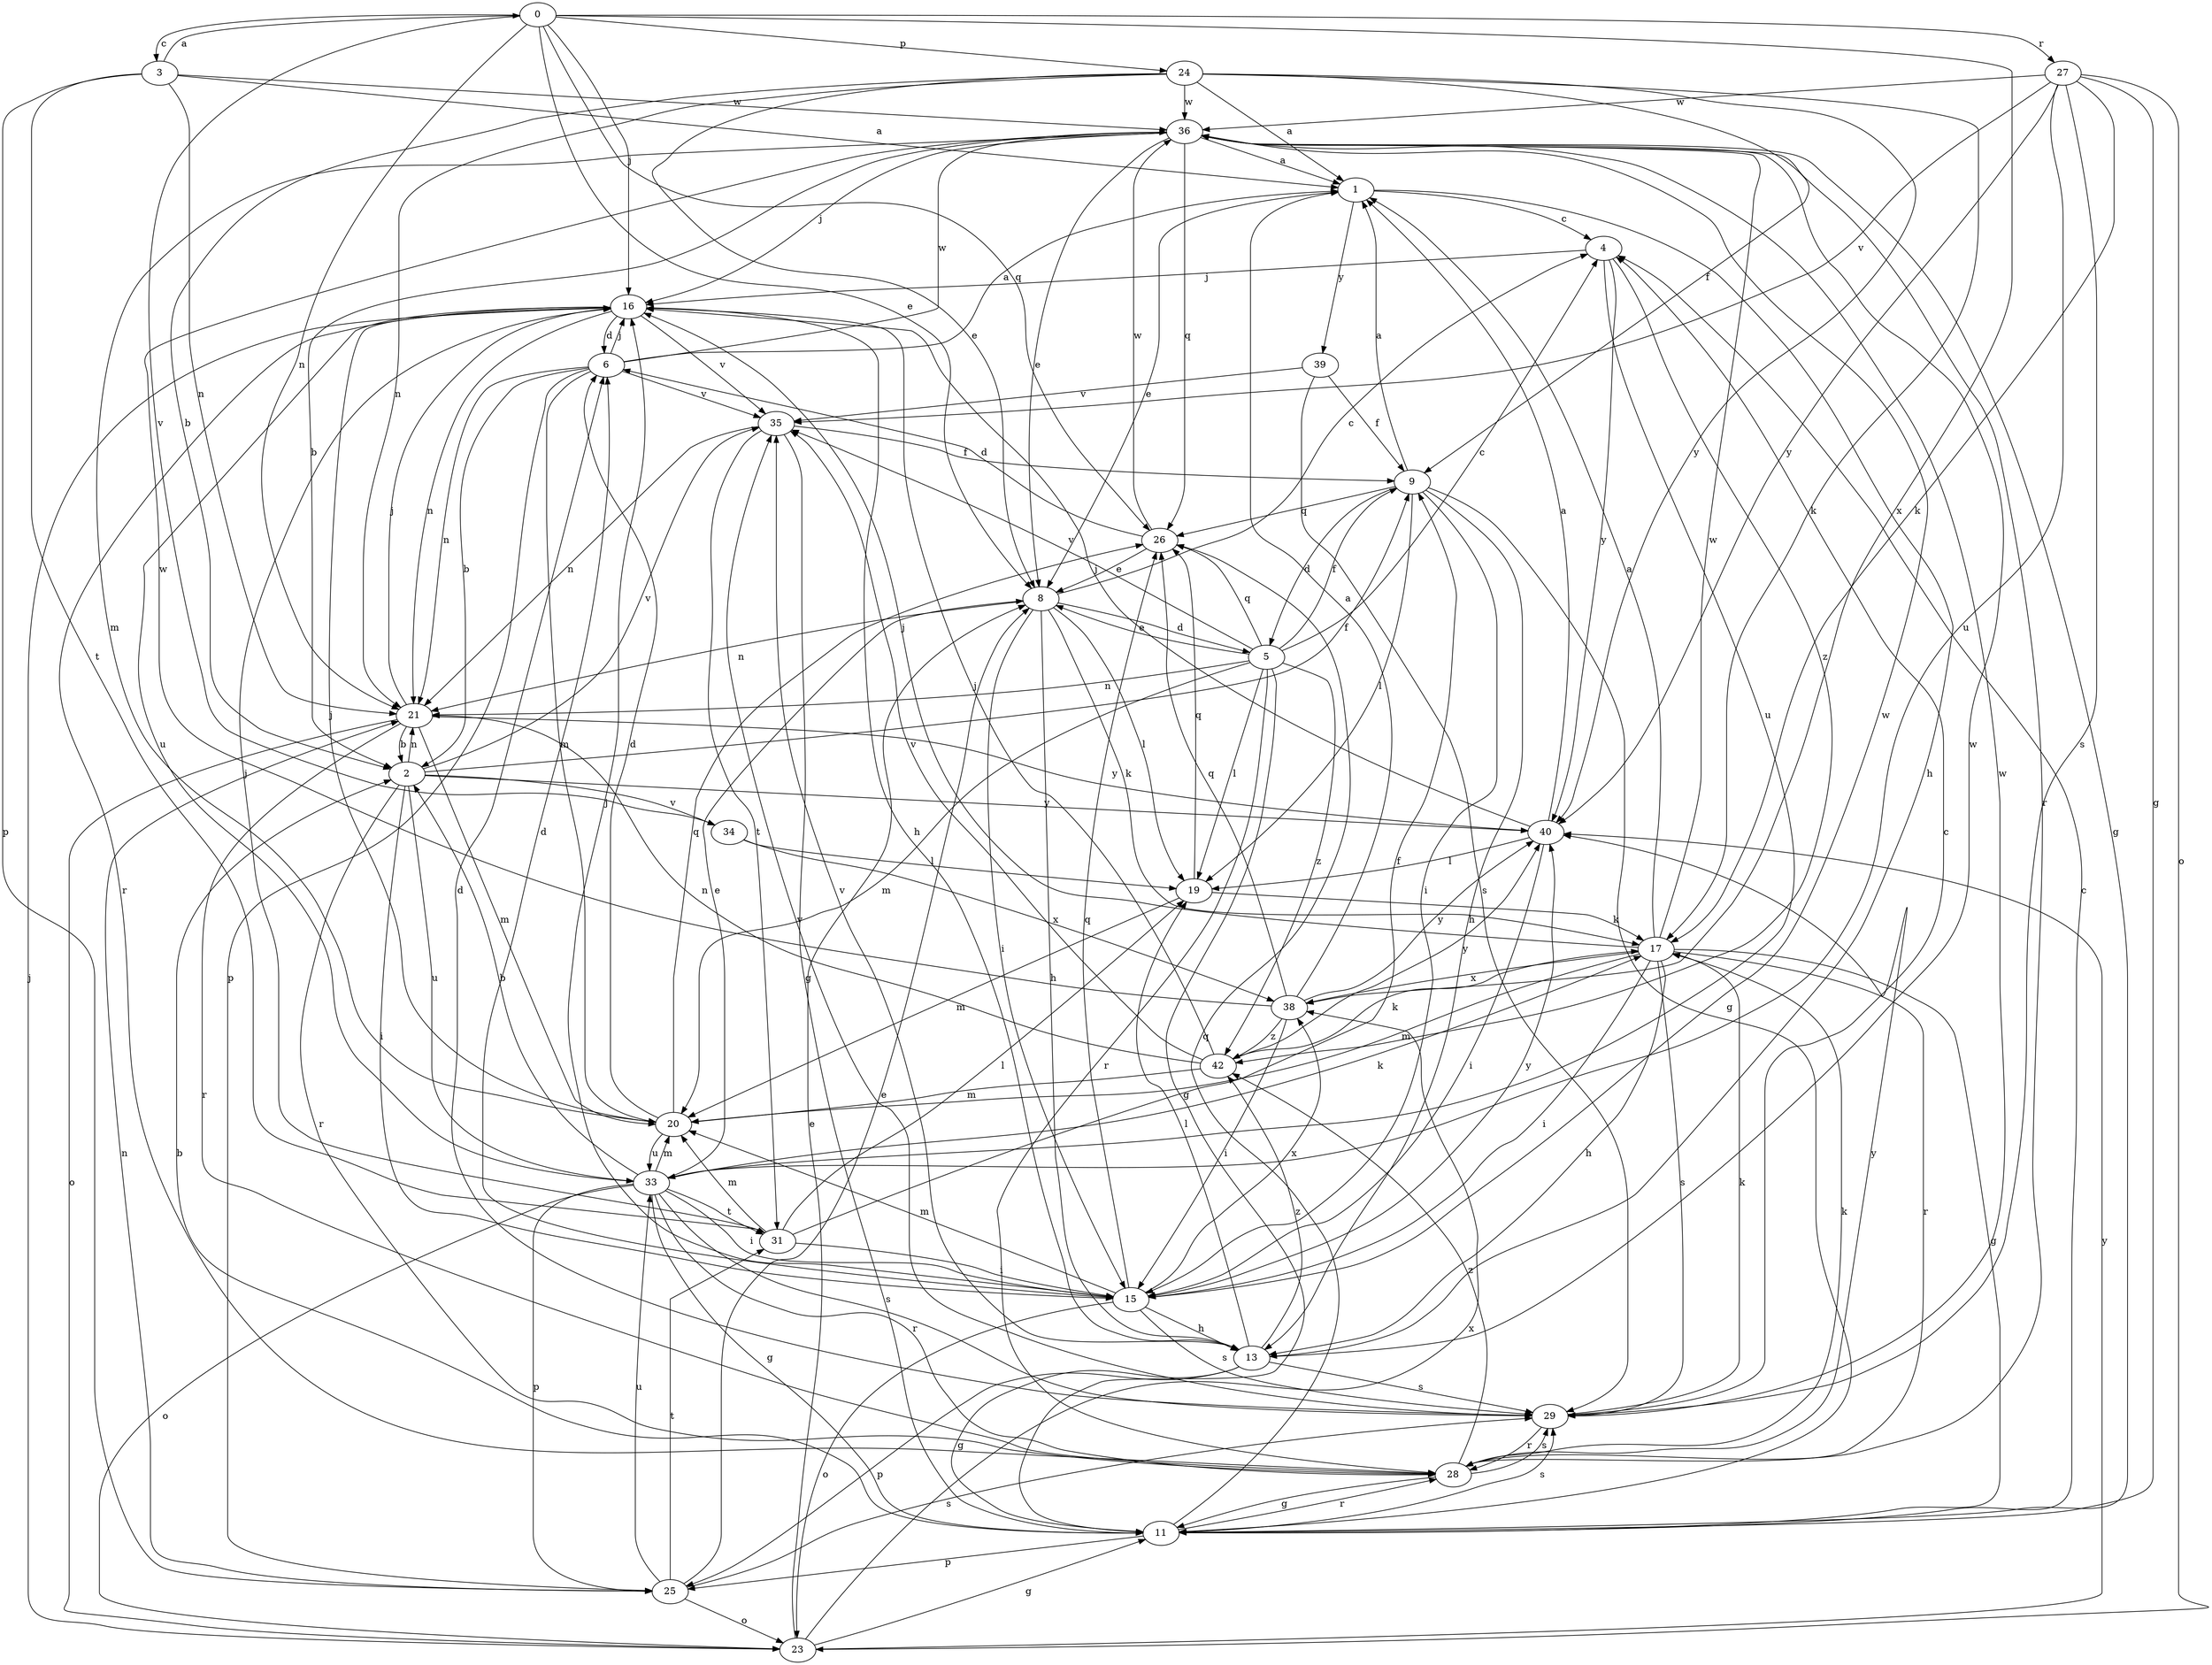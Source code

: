 strict digraph  {
0;
1;
2;
3;
4;
5;
6;
8;
9;
11;
13;
15;
16;
17;
19;
20;
21;
23;
24;
25;
26;
27;
28;
29;
31;
33;
34;
35;
36;
38;
39;
40;
42;
0 -> 3  [label=c];
0 -> 8  [label=e];
0 -> 16  [label=j];
0 -> 21  [label=n];
0 -> 24  [label=p];
0 -> 26  [label=q];
0 -> 27  [label=r];
0 -> 34  [label=v];
0 -> 38  [label=x];
1 -> 4  [label=c];
1 -> 8  [label=e];
1 -> 13  [label=h];
1 -> 39  [label=y];
2 -> 9  [label=f];
2 -> 15  [label=i];
2 -> 21  [label=n];
2 -> 28  [label=r];
2 -> 33  [label=u];
2 -> 34  [label=v];
2 -> 35  [label=v];
2 -> 40  [label=y];
3 -> 0  [label=a];
3 -> 1  [label=a];
3 -> 21  [label=n];
3 -> 25  [label=p];
3 -> 31  [label=t];
3 -> 36  [label=w];
4 -> 16  [label=j];
4 -> 33  [label=u];
4 -> 40  [label=y];
4 -> 42  [label=z];
5 -> 4  [label=c];
5 -> 8  [label=e];
5 -> 9  [label=f];
5 -> 11  [label=g];
5 -> 19  [label=l];
5 -> 20  [label=m];
5 -> 21  [label=n];
5 -> 26  [label=q];
5 -> 28  [label=r];
5 -> 35  [label=v];
5 -> 42  [label=z];
6 -> 1  [label=a];
6 -> 2  [label=b];
6 -> 16  [label=j];
6 -> 20  [label=m];
6 -> 21  [label=n];
6 -> 25  [label=p];
6 -> 35  [label=v];
6 -> 36  [label=w];
8 -> 4  [label=c];
8 -> 5  [label=d];
8 -> 13  [label=h];
8 -> 15  [label=i];
8 -> 17  [label=k];
8 -> 19  [label=l];
8 -> 21  [label=n];
9 -> 1  [label=a];
9 -> 5  [label=d];
9 -> 11  [label=g];
9 -> 13  [label=h];
9 -> 15  [label=i];
9 -> 19  [label=l];
9 -> 26  [label=q];
11 -> 2  [label=b];
11 -> 4  [label=c];
11 -> 25  [label=p];
11 -> 26  [label=q];
11 -> 28  [label=r];
11 -> 29  [label=s];
13 -> 11  [label=g];
13 -> 19  [label=l];
13 -> 25  [label=p];
13 -> 29  [label=s];
13 -> 35  [label=v];
13 -> 36  [label=w];
13 -> 42  [label=z];
15 -> 6  [label=d];
15 -> 13  [label=h];
15 -> 16  [label=j];
15 -> 20  [label=m];
15 -> 23  [label=o];
15 -> 26  [label=q];
15 -> 29  [label=s];
15 -> 36  [label=w];
15 -> 38  [label=x];
15 -> 40  [label=y];
16 -> 6  [label=d];
16 -> 13  [label=h];
16 -> 21  [label=n];
16 -> 28  [label=r];
16 -> 33  [label=u];
16 -> 35  [label=v];
17 -> 1  [label=a];
17 -> 11  [label=g];
17 -> 13  [label=h];
17 -> 15  [label=i];
17 -> 16  [label=j];
17 -> 20  [label=m];
17 -> 28  [label=r];
17 -> 29  [label=s];
17 -> 36  [label=w];
17 -> 38  [label=x];
19 -> 17  [label=k];
19 -> 20  [label=m];
19 -> 26  [label=q];
20 -> 6  [label=d];
20 -> 16  [label=j];
20 -> 26  [label=q];
20 -> 33  [label=u];
21 -> 2  [label=b];
21 -> 16  [label=j];
21 -> 20  [label=m];
21 -> 23  [label=o];
21 -> 28  [label=r];
21 -> 40  [label=y];
23 -> 8  [label=e];
23 -> 11  [label=g];
23 -> 16  [label=j];
23 -> 38  [label=x];
23 -> 40  [label=y];
24 -> 1  [label=a];
24 -> 2  [label=b];
24 -> 8  [label=e];
24 -> 9  [label=f];
24 -> 17  [label=k];
24 -> 21  [label=n];
24 -> 36  [label=w];
24 -> 40  [label=y];
25 -> 8  [label=e];
25 -> 21  [label=n];
25 -> 23  [label=o];
25 -> 29  [label=s];
25 -> 31  [label=t];
25 -> 33  [label=u];
26 -> 6  [label=d];
26 -> 8  [label=e];
26 -> 36  [label=w];
27 -> 11  [label=g];
27 -> 17  [label=k];
27 -> 23  [label=o];
27 -> 29  [label=s];
27 -> 33  [label=u];
27 -> 35  [label=v];
27 -> 36  [label=w];
27 -> 40  [label=y];
28 -> 11  [label=g];
28 -> 17  [label=k];
28 -> 29  [label=s];
28 -> 40  [label=y];
28 -> 42  [label=z];
29 -> 4  [label=c];
29 -> 6  [label=d];
29 -> 17  [label=k];
29 -> 28  [label=r];
29 -> 35  [label=v];
29 -> 36  [label=w];
31 -> 9  [label=f];
31 -> 15  [label=i];
31 -> 16  [label=j];
31 -> 19  [label=l];
31 -> 20  [label=m];
33 -> 2  [label=b];
33 -> 8  [label=e];
33 -> 11  [label=g];
33 -> 15  [label=i];
33 -> 17  [label=k];
33 -> 20  [label=m];
33 -> 23  [label=o];
33 -> 25  [label=p];
33 -> 28  [label=r];
33 -> 29  [label=s];
33 -> 31  [label=t];
34 -> 19  [label=l];
34 -> 38  [label=x];
35 -> 9  [label=f];
35 -> 11  [label=g];
35 -> 21  [label=n];
35 -> 31  [label=t];
36 -> 1  [label=a];
36 -> 2  [label=b];
36 -> 8  [label=e];
36 -> 11  [label=g];
36 -> 16  [label=j];
36 -> 20  [label=m];
36 -> 26  [label=q];
36 -> 28  [label=r];
38 -> 1  [label=a];
38 -> 15  [label=i];
38 -> 26  [label=q];
38 -> 36  [label=w];
38 -> 40  [label=y];
38 -> 42  [label=z];
39 -> 9  [label=f];
39 -> 29  [label=s];
39 -> 35  [label=v];
40 -> 1  [label=a];
40 -> 15  [label=i];
40 -> 16  [label=j];
40 -> 19  [label=l];
42 -> 16  [label=j];
42 -> 17  [label=k];
42 -> 20  [label=m];
42 -> 21  [label=n];
42 -> 35  [label=v];
42 -> 40  [label=y];
}
